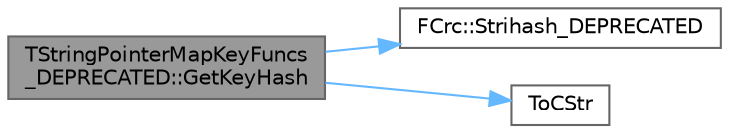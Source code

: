 digraph "TStringPointerMapKeyFuncs_DEPRECATED::GetKeyHash"
{
 // INTERACTIVE_SVG=YES
 // LATEX_PDF_SIZE
  bgcolor="transparent";
  edge [fontname=Helvetica,fontsize=10,labelfontname=Helvetica,labelfontsize=10];
  node [fontname=Helvetica,fontsize=10,shape=box,height=0.2,width=0.4];
  rankdir="LR";
  Node1 [id="Node000001",label="TStringPointerMapKeyFuncs\l_DEPRECATED::GetKeyHash",height=0.2,width=0.4,color="gray40", fillcolor="grey60", style="filled", fontcolor="black",tooltip=" "];
  Node1 -> Node2 [id="edge1_Node000001_Node000002",color="steelblue1",style="solid",tooltip=" "];
  Node2 [id="Node000002",label="FCrc::Strihash_DEPRECATED",height=0.2,width=0.4,color="grey40", fillcolor="white", style="filled",URL="$d1/d95/structFCrc.html#a0c84a68b95b2f19e0d09c00eab34437e",tooltip="Case insensitive string hash function."];
  Node1 -> Node3 [id="edge2_Node000001_Node000003",color="steelblue1",style="solid",tooltip=" "];
  Node3 [id="Node000003",label="ToCStr",height=0.2,width=0.4,color="grey40", fillcolor="white", style="filled",URL="$d4/dd2/Crc_8h.html#ad6a61cd5f4363b8aa2e1116d4389959f",tooltip="Gets a non-owning TCHAR pointer from a string type."];
}
